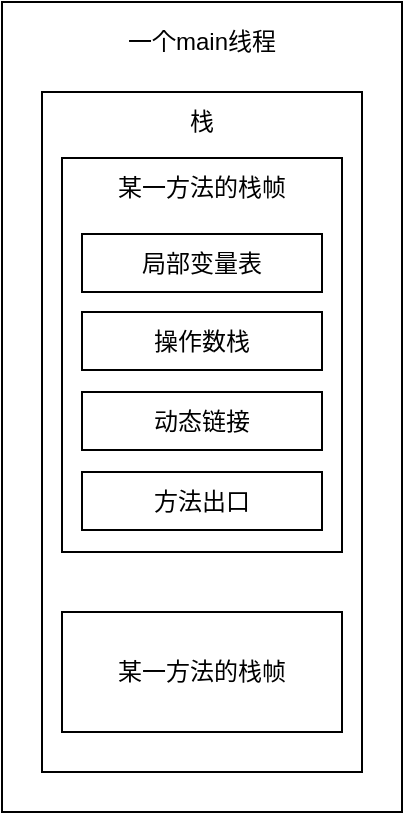 <mxfile version="28.2.3">
  <diagram name="第 1 页" id="jtd3-GFuVT2AE-UvLqNh">
    <mxGraphModel dx="994" dy="567" grid="1" gridSize="10" guides="1" tooltips="1" connect="1" arrows="1" fold="1" page="1" pageScale="1" pageWidth="1169" pageHeight="827" math="0" shadow="0">
      <root>
        <mxCell id="0" />
        <mxCell id="1" parent="0" />
        <mxCell id="_pnz-nJoAxj3tHFFjfV8-2" value="" style="rounded=0;whiteSpace=wrap;html=1;" vertex="1" parent="1">
          <mxGeometry x="220" y="130" width="200" height="405" as="geometry" />
        </mxCell>
        <mxCell id="_pnz-nJoAxj3tHFFjfV8-3" value="一个main线程" style="text;html=1;strokeColor=none;fillColor=none;align=center;verticalAlign=middle;whiteSpace=wrap;rounded=0;" vertex="1" parent="1">
          <mxGeometry x="270" y="135" width="100" height="30" as="geometry" />
        </mxCell>
        <mxCell id="_pnz-nJoAxj3tHFFjfV8-4" value="" style="rounded=0;whiteSpace=wrap;html=1;" vertex="1" parent="1">
          <mxGeometry x="240" y="175" width="160" height="340" as="geometry" />
        </mxCell>
        <mxCell id="_pnz-nJoAxj3tHFFjfV8-5" value="栈" style="text;html=1;strokeColor=none;fillColor=none;align=center;verticalAlign=middle;whiteSpace=wrap;rounded=0;" vertex="1" parent="1">
          <mxGeometry x="270" y="175" width="100" height="30" as="geometry" />
        </mxCell>
        <mxCell id="_pnz-nJoAxj3tHFFjfV8-6" value="" style="rounded=0;whiteSpace=wrap;html=1;" vertex="1" parent="1">
          <mxGeometry x="250" y="208" width="140" height="197" as="geometry" />
        </mxCell>
        <mxCell id="_pnz-nJoAxj3tHFFjfV8-7" value="局部变量表" style="rounded=0;whiteSpace=wrap;html=1;" vertex="1" parent="1">
          <mxGeometry x="260" y="246" width="120" height="29" as="geometry" />
        </mxCell>
        <mxCell id="_pnz-nJoAxj3tHFFjfV8-8" value="方法出口" style="rounded=0;whiteSpace=wrap;html=1;" vertex="1" parent="1">
          <mxGeometry x="260" y="365" width="120" height="29" as="geometry" />
        </mxCell>
        <mxCell id="_pnz-nJoAxj3tHFFjfV8-9" value="动态链接" style="rounded=0;whiteSpace=wrap;html=1;" vertex="1" parent="1">
          <mxGeometry x="260" y="325" width="120" height="29" as="geometry" />
        </mxCell>
        <mxCell id="_pnz-nJoAxj3tHFFjfV8-10" value="操作数栈" style="rounded=0;whiteSpace=wrap;html=1;" vertex="1" parent="1">
          <mxGeometry x="260" y="285" width="120" height="29" as="geometry" />
        </mxCell>
        <mxCell id="_pnz-nJoAxj3tHFFjfV8-11" value="某一方法的栈帧" style="text;html=1;strokeColor=none;fillColor=none;align=center;verticalAlign=middle;whiteSpace=wrap;rounded=0;" vertex="1" parent="1">
          <mxGeometry x="275" y="208" width="90" height="30" as="geometry" />
        </mxCell>
        <mxCell id="_pnz-nJoAxj3tHFFjfV8-12" value="某一方法的栈帧" style="rounded=0;whiteSpace=wrap;html=1;" vertex="1" parent="1">
          <mxGeometry x="250" y="435" width="140" height="60" as="geometry" />
        </mxCell>
      </root>
    </mxGraphModel>
  </diagram>
</mxfile>
